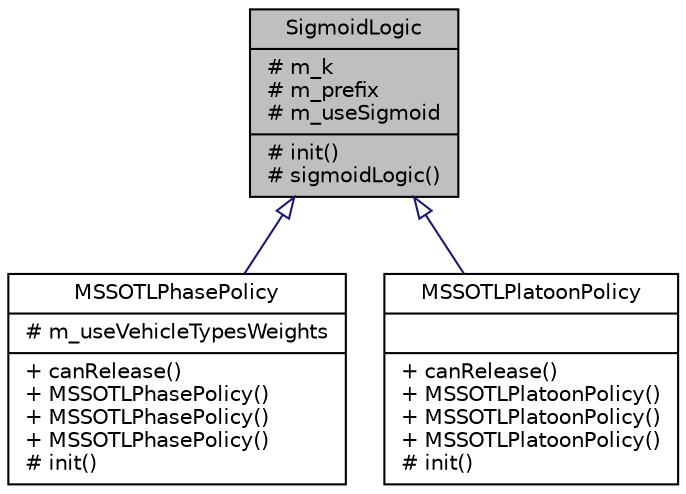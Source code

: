 digraph "SigmoidLogic"
{
  edge [fontname="Helvetica",fontsize="10",labelfontname="Helvetica",labelfontsize="10"];
  node [fontname="Helvetica",fontsize="10",shape=record];
  Node0 [label="{SigmoidLogic\n|# m_k\l# m_prefix\l# m_useSigmoid\l|# init()\l# sigmoidLogic()\l}",height=0.2,width=0.4,color="black", fillcolor="grey75", style="filled", fontcolor="black"];
  Node0 -> Node1 [dir="back",color="midnightblue",fontsize="10",style="solid",arrowtail="onormal",fontname="Helvetica"];
  Node1 [label="{MSSOTLPhasePolicy\n|# m_useVehicleTypesWeights\l|+ canRelease()\l+ MSSOTLPhasePolicy()\l+ MSSOTLPhasePolicy()\l+ MSSOTLPhasePolicy()\l# init()\l}",height=0.2,width=0.4,color="black", fillcolor="white", style="filled",URL="$df/d53/class_m_s_s_o_t_l_phase_policy.html",tooltip="Class for low-level phase policy. "];
  Node0 -> Node2 [dir="back",color="midnightblue",fontsize="10",style="solid",arrowtail="onormal",fontname="Helvetica"];
  Node2 [label="{MSSOTLPlatoonPolicy\n||+ canRelease()\l+ MSSOTLPlatoonPolicy()\l+ MSSOTLPlatoonPolicy()\l+ MSSOTLPlatoonPolicy()\l# init()\l}",height=0.2,width=0.4,color="black", fillcolor="white", style="filled",URL="$d8/db4/class_m_s_s_o_t_l_platoon_policy.html",tooltip="Class for low-level platoon policy. "];
}
